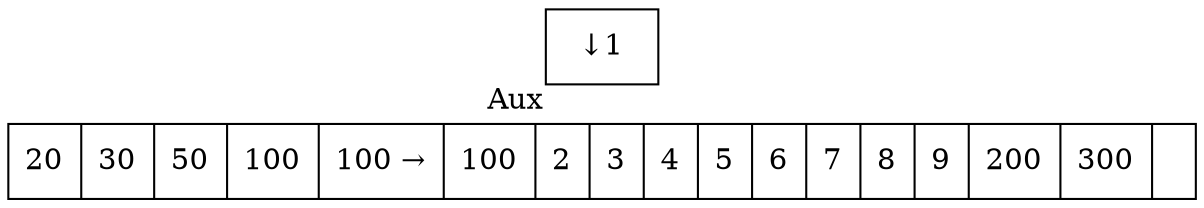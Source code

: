 digraph G{ node [shape = record ];
 rankdir=LR;X[label="{ 20|30|50|100|100 → |100|2|3|4|5|6|7|8|9|200|300|}"]
2[label=" { ↓ 1}"xlabel="Aux"]
}

